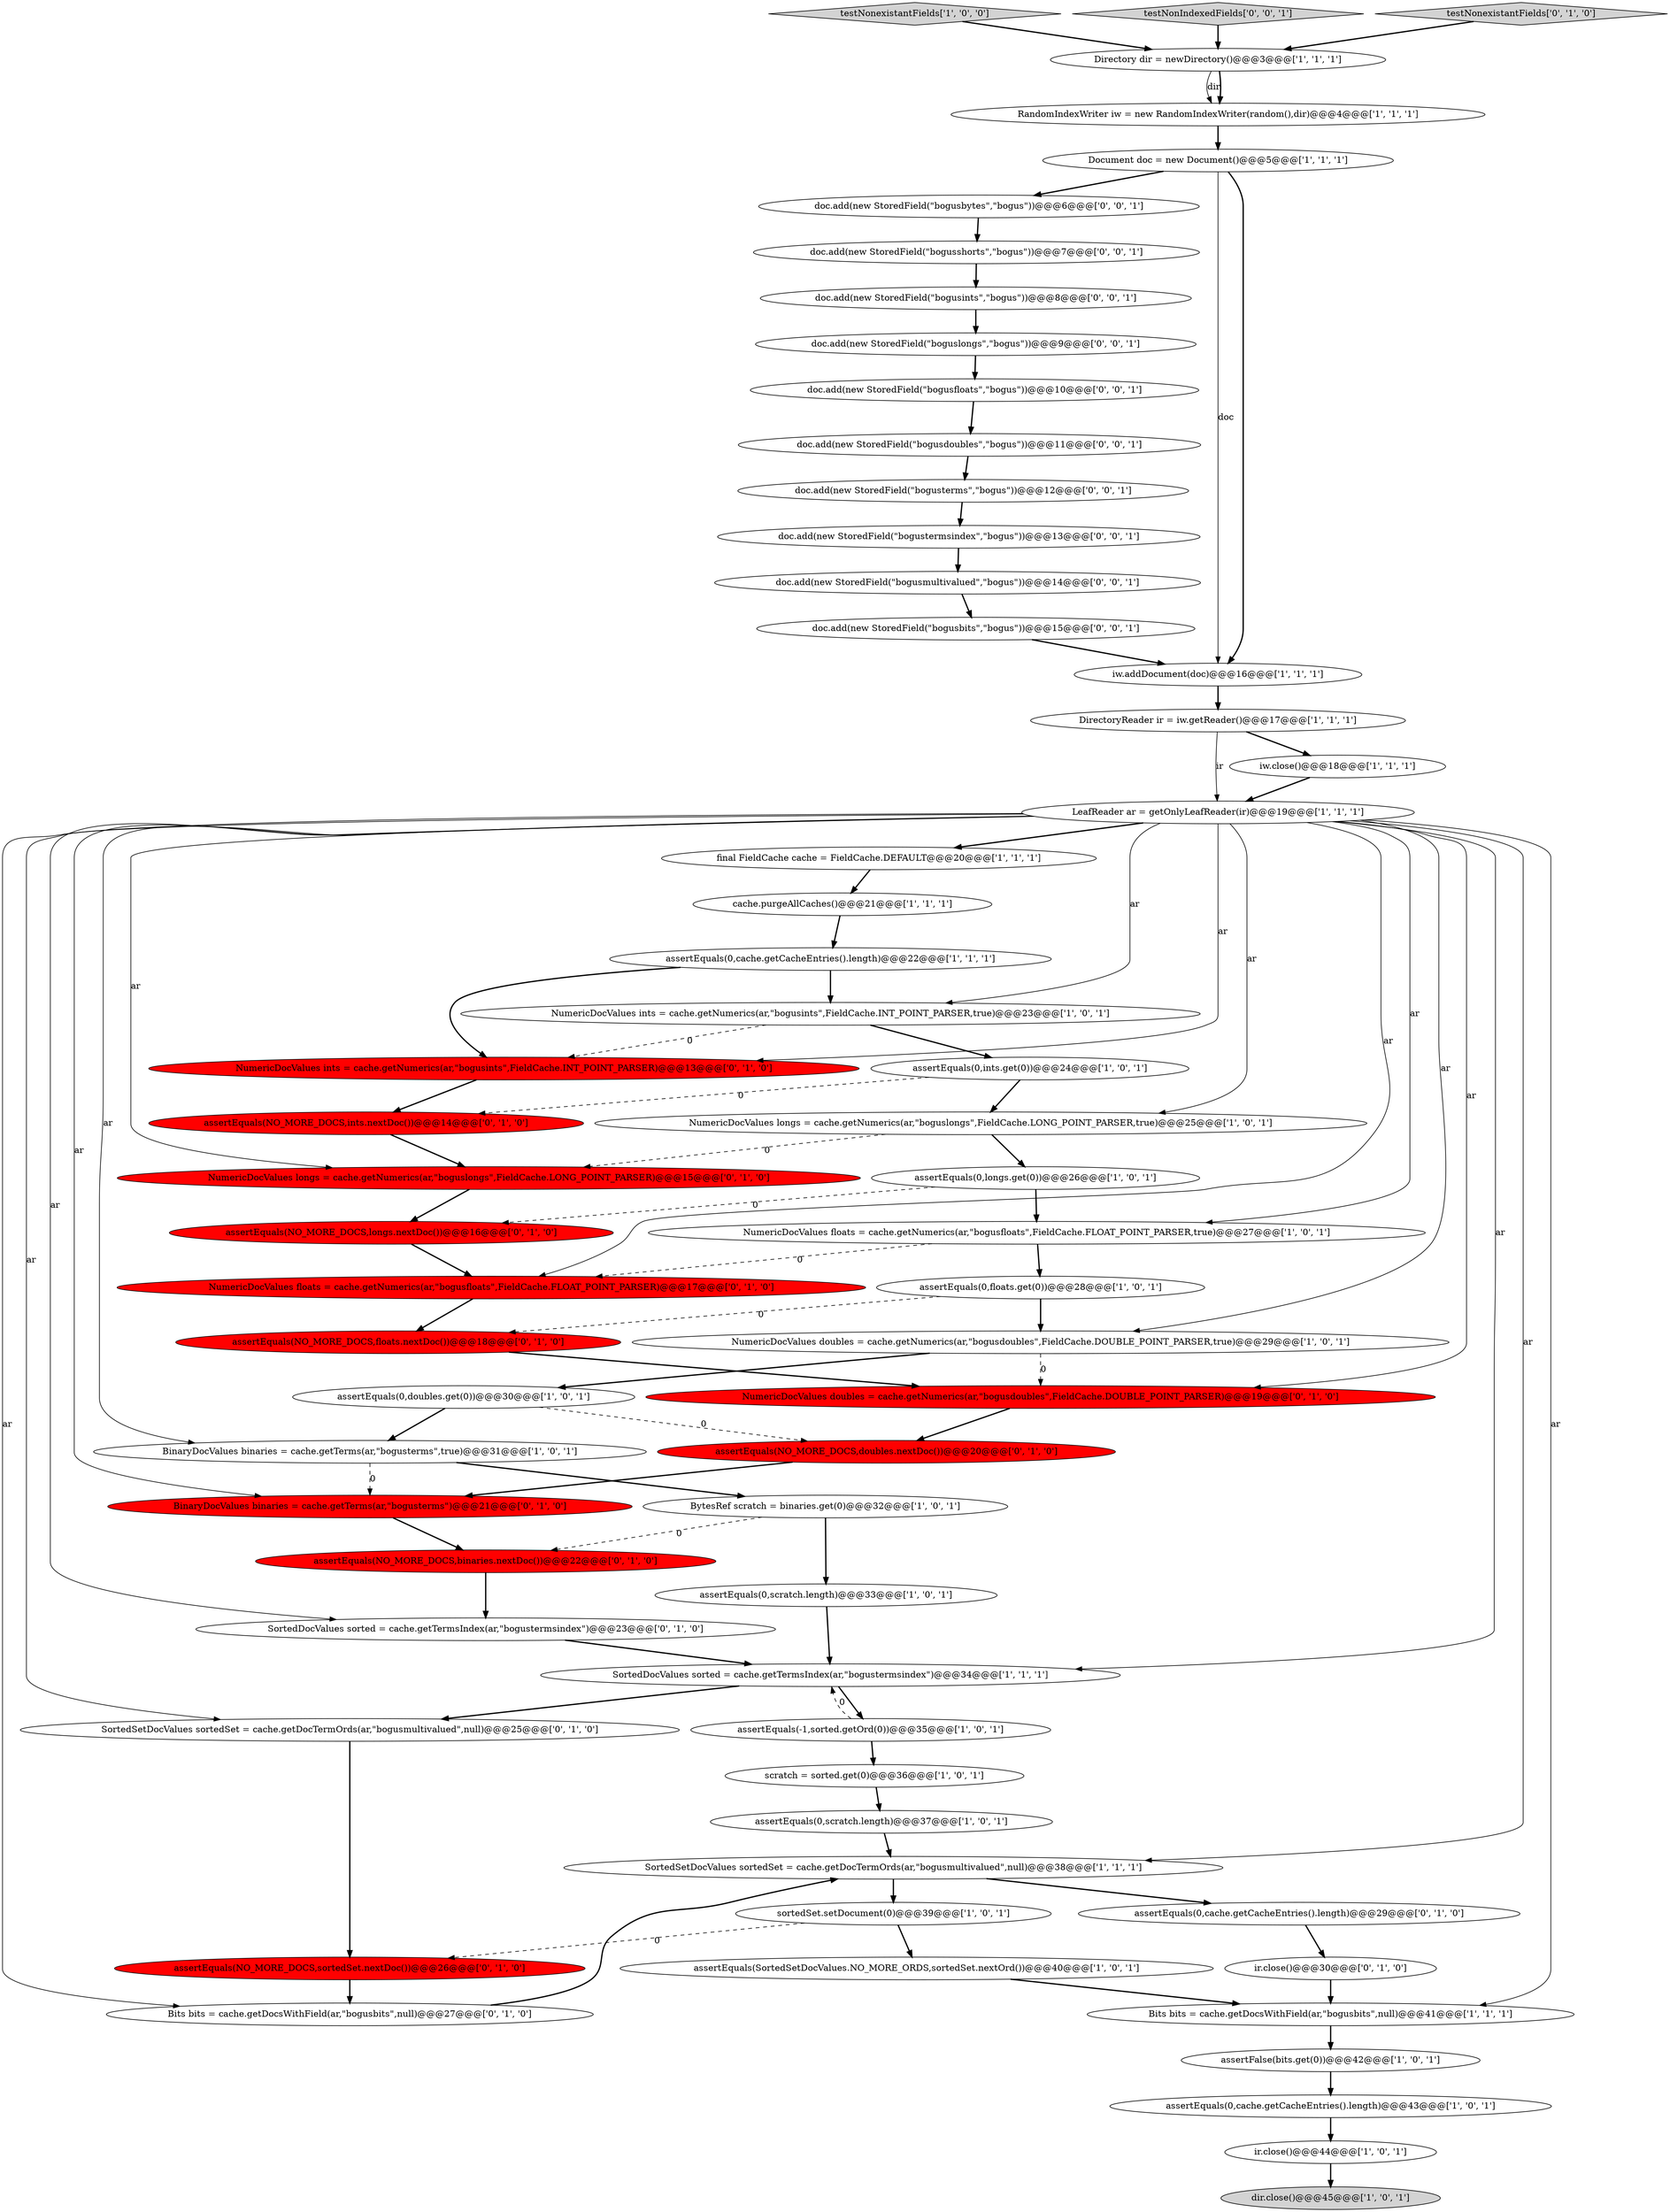 digraph {
20 [style = filled, label = "NumericDocValues floats = cache.getNumerics(ar,\"bogusfloats\",FieldCache.FLOAT_POINT_PARSER,true)@@@27@@@['1', '0', '1']", fillcolor = white, shape = ellipse image = "AAA0AAABBB1BBB"];
55 [style = filled, label = "doc.add(new StoredField(\"bogustermsindex\",\"bogus\"))@@@13@@@['0', '0', '1']", fillcolor = white, shape = ellipse image = "AAA0AAABBB3BBB"];
4 [style = filled, label = "cache.purgeAllCaches()@@@21@@@['1', '1', '1']", fillcolor = white, shape = ellipse image = "AAA0AAABBB1BBB"];
43 [style = filled, label = "assertEquals(NO_MORE_DOCS,sortedSet.nextDoc())@@@26@@@['0', '1', '0']", fillcolor = red, shape = ellipse image = "AAA1AAABBB2BBB"];
48 [style = filled, label = "NumericDocValues doubles = cache.getNumerics(ar,\"bogusdoubles\",FieldCache.DOUBLE_POINT_PARSER)@@@19@@@['0', '1', '0']", fillcolor = red, shape = ellipse image = "AAA1AAABBB2BBB"];
61 [style = filled, label = "doc.add(new StoredField(\"bogusbits\",\"bogus\"))@@@15@@@['0', '0', '1']", fillcolor = white, shape = ellipse image = "AAA0AAABBB3BBB"];
56 [style = filled, label = "doc.add(new StoredField(\"bogusterms\",\"bogus\"))@@@12@@@['0', '0', '1']", fillcolor = white, shape = ellipse image = "AAA0AAABBB3BBB"];
1 [style = filled, label = "DirectoryReader ir = iw.getReader()@@@17@@@['1', '1', '1']", fillcolor = white, shape = ellipse image = "AAA0AAABBB1BBB"];
9 [style = filled, label = "assertEquals(SortedSetDocValues.NO_MORE_ORDS,sortedSet.nextOrd())@@@40@@@['1', '0', '1']", fillcolor = white, shape = ellipse image = "AAA0AAABBB1BBB"];
17 [style = filled, label = "assertFalse(bits.get(0))@@@42@@@['1', '0', '1']", fillcolor = white, shape = ellipse image = "AAA0AAABBB1BBB"];
25 [style = filled, label = "assertEquals(0,cache.getCacheEntries().length)@@@22@@@['1', '1', '1']", fillcolor = white, shape = ellipse image = "AAA0AAABBB1BBB"];
32 [style = filled, label = "assertEquals(0,longs.get(0))@@@26@@@['1', '0', '1']", fillcolor = white, shape = ellipse image = "AAA0AAABBB1BBB"];
47 [style = filled, label = "assertEquals(NO_MORE_DOCS,ints.nextDoc())@@@14@@@['0', '1', '0']", fillcolor = red, shape = ellipse image = "AAA1AAABBB2BBB"];
5 [style = filled, label = "assertEquals(0,ints.get(0))@@@24@@@['1', '0', '1']", fillcolor = white, shape = ellipse image = "AAA0AAABBB1BBB"];
11 [style = filled, label = "Bits bits = cache.getDocsWithField(ar,\"bogusbits\",null)@@@41@@@['1', '1', '1']", fillcolor = white, shape = ellipse image = "AAA0AAABBB1BBB"];
57 [style = filled, label = "doc.add(new StoredField(\"bogusdoubles\",\"bogus\"))@@@11@@@['0', '0', '1']", fillcolor = white, shape = ellipse image = "AAA0AAABBB3BBB"];
6 [style = filled, label = "iw.close()@@@18@@@['1', '1', '1']", fillcolor = white, shape = ellipse image = "AAA0AAABBB1BBB"];
38 [style = filled, label = "assertEquals(NO_MORE_DOCS,binaries.nextDoc())@@@22@@@['0', '1', '0']", fillcolor = red, shape = ellipse image = "AAA1AAABBB2BBB"];
29 [style = filled, label = "assertEquals(0,cache.getCacheEntries().length)@@@43@@@['1', '0', '1']", fillcolor = white, shape = ellipse image = "AAA0AAABBB1BBB"];
31 [style = filled, label = "SortedSetDocValues sortedSet = cache.getDocTermOrds(ar,\"bogusmultivalued\",null)@@@38@@@['1', '1', '1']", fillcolor = white, shape = ellipse image = "AAA0AAABBB1BBB"];
52 [style = filled, label = "doc.add(new StoredField(\"bogusshorts\",\"bogus\"))@@@7@@@['0', '0', '1']", fillcolor = white, shape = ellipse image = "AAA0AAABBB3BBB"];
21 [style = filled, label = "assertEquals(0,scratch.length)@@@37@@@['1', '0', '1']", fillcolor = white, shape = ellipse image = "AAA0AAABBB1BBB"];
42 [style = filled, label = "Bits bits = cache.getDocsWithField(ar,\"bogusbits\",null)@@@27@@@['0', '1', '0']", fillcolor = white, shape = ellipse image = "AAA0AAABBB2BBB"];
45 [style = filled, label = "BinaryDocValues binaries = cache.getTerms(ar,\"bogusterms\")@@@21@@@['0', '1', '0']", fillcolor = red, shape = ellipse image = "AAA1AAABBB2BBB"];
0 [style = filled, label = "assertEquals(-1,sorted.getOrd(0))@@@35@@@['1', '0', '1']", fillcolor = white, shape = ellipse image = "AAA0AAABBB1BBB"];
53 [style = filled, label = "doc.add(new StoredField(\"bogusmultivalued\",\"bogus\"))@@@14@@@['0', '0', '1']", fillcolor = white, shape = ellipse image = "AAA0AAABBB3BBB"];
14 [style = filled, label = "Document doc = new Document()@@@5@@@['1', '1', '1']", fillcolor = white, shape = ellipse image = "AAA0AAABBB1BBB"];
22 [style = filled, label = "BytesRef scratch = binaries.get(0)@@@32@@@['1', '0', '1']", fillcolor = white, shape = ellipse image = "AAA0AAABBB1BBB"];
19 [style = filled, label = "NumericDocValues ints = cache.getNumerics(ar,\"bogusints\",FieldCache.INT_POINT_PARSER,true)@@@23@@@['1', '0', '1']", fillcolor = white, shape = ellipse image = "AAA0AAABBB1BBB"];
8 [style = filled, label = "SortedDocValues sorted = cache.getTermsIndex(ar,\"bogustermsindex\")@@@34@@@['1', '1', '1']", fillcolor = white, shape = ellipse image = "AAA0AAABBB1BBB"];
15 [style = filled, label = "LeafReader ar = getOnlyLeafReader(ir)@@@19@@@['1', '1', '1']", fillcolor = white, shape = ellipse image = "AAA0AAABBB1BBB"];
12 [style = filled, label = "testNonexistantFields['1', '0', '0']", fillcolor = lightgray, shape = diamond image = "AAA0AAABBB1BBB"];
24 [style = filled, label = "assertEquals(0,scratch.length)@@@33@@@['1', '0', '1']", fillcolor = white, shape = ellipse image = "AAA0AAABBB1BBB"];
28 [style = filled, label = "NumericDocValues longs = cache.getNumerics(ar,\"boguslongs\",FieldCache.LONG_POINT_PARSER,true)@@@25@@@['1', '0', '1']", fillcolor = white, shape = ellipse image = "AAA0AAABBB1BBB"];
46 [style = filled, label = "assertEquals(NO_MORE_DOCS,floats.nextDoc())@@@18@@@['0', '1', '0']", fillcolor = red, shape = ellipse image = "AAA1AAABBB2BBB"];
40 [style = filled, label = "SortedSetDocValues sortedSet = cache.getDocTermOrds(ar,\"bogusmultivalued\",null)@@@25@@@['0', '1', '0']", fillcolor = white, shape = ellipse image = "AAA0AAABBB2BBB"];
60 [style = filled, label = "testNonIndexedFields['0', '0', '1']", fillcolor = lightgray, shape = diamond image = "AAA0AAABBB3BBB"];
27 [style = filled, label = "ir.close()@@@44@@@['1', '0', '1']", fillcolor = white, shape = ellipse image = "AAA0AAABBB1BBB"];
35 [style = filled, label = "testNonexistantFields['0', '1', '0']", fillcolor = lightgray, shape = diamond image = "AAA0AAABBB2BBB"];
23 [style = filled, label = "sortedSet.setDocument(0)@@@39@@@['1', '0', '1']", fillcolor = white, shape = ellipse image = "AAA0AAABBB1BBB"];
39 [style = filled, label = "assertEquals(0,cache.getCacheEntries().length)@@@29@@@['0', '1', '0']", fillcolor = white, shape = ellipse image = "AAA0AAABBB2BBB"];
49 [style = filled, label = "NumericDocValues floats = cache.getNumerics(ar,\"bogusfloats\",FieldCache.FLOAT_POINT_PARSER)@@@17@@@['0', '1', '0']", fillcolor = red, shape = ellipse image = "AAA1AAABBB2BBB"];
13 [style = filled, label = "iw.addDocument(doc)@@@16@@@['1', '1', '1']", fillcolor = white, shape = ellipse image = "AAA0AAABBB1BBB"];
16 [style = filled, label = "NumericDocValues doubles = cache.getNumerics(ar,\"bogusdoubles\",FieldCache.DOUBLE_POINT_PARSER,true)@@@29@@@['1', '0', '1']", fillcolor = white, shape = ellipse image = "AAA0AAABBB1BBB"];
33 [style = filled, label = "scratch = sorted.get(0)@@@36@@@['1', '0', '1']", fillcolor = white, shape = ellipse image = "AAA0AAABBB1BBB"];
34 [style = filled, label = "ir.close()@@@30@@@['0', '1', '0']", fillcolor = white, shape = ellipse image = "AAA0AAABBB2BBB"];
37 [style = filled, label = "assertEquals(NO_MORE_DOCS,longs.nextDoc())@@@16@@@['0', '1', '0']", fillcolor = red, shape = ellipse image = "AAA1AAABBB2BBB"];
51 [style = filled, label = "doc.add(new StoredField(\"bogusbytes\",\"bogus\"))@@@6@@@['0', '0', '1']", fillcolor = white, shape = ellipse image = "AAA0AAABBB3BBB"];
44 [style = filled, label = "NumericDocValues ints = cache.getNumerics(ar,\"bogusints\",FieldCache.INT_POINT_PARSER)@@@13@@@['0', '1', '0']", fillcolor = red, shape = ellipse image = "AAA1AAABBB2BBB"];
54 [style = filled, label = "doc.add(new StoredField(\"bogusints\",\"bogus\"))@@@8@@@['0', '0', '1']", fillcolor = white, shape = ellipse image = "AAA0AAABBB3BBB"];
59 [style = filled, label = "doc.add(new StoredField(\"boguslongs\",\"bogus\"))@@@9@@@['0', '0', '1']", fillcolor = white, shape = ellipse image = "AAA0AAABBB3BBB"];
10 [style = filled, label = "Directory dir = newDirectory()@@@3@@@['1', '1', '1']", fillcolor = white, shape = ellipse image = "AAA0AAABBB1BBB"];
3 [style = filled, label = "assertEquals(0,floats.get(0))@@@28@@@['1', '0', '1']", fillcolor = white, shape = ellipse image = "AAA0AAABBB1BBB"];
7 [style = filled, label = "BinaryDocValues binaries = cache.getTerms(ar,\"bogusterms\",true)@@@31@@@['1', '0', '1']", fillcolor = white, shape = ellipse image = "AAA0AAABBB1BBB"];
26 [style = filled, label = "assertEquals(0,doubles.get(0))@@@30@@@['1', '0', '1']", fillcolor = white, shape = ellipse image = "AAA0AAABBB1BBB"];
30 [style = filled, label = "final FieldCache cache = FieldCache.DEFAULT@@@20@@@['1', '1', '1']", fillcolor = white, shape = ellipse image = "AAA0AAABBB1BBB"];
41 [style = filled, label = "assertEquals(NO_MORE_DOCS,doubles.nextDoc())@@@20@@@['0', '1', '0']", fillcolor = red, shape = ellipse image = "AAA1AAABBB2BBB"];
2 [style = filled, label = "dir.close()@@@45@@@['1', '0', '1']", fillcolor = lightgray, shape = ellipse image = "AAA0AAABBB1BBB"];
58 [style = filled, label = "doc.add(new StoredField(\"bogusfloats\",\"bogus\"))@@@10@@@['0', '0', '1']", fillcolor = white, shape = ellipse image = "AAA0AAABBB3BBB"];
36 [style = filled, label = "SortedDocValues sorted = cache.getTermsIndex(ar,\"bogustermsindex\")@@@23@@@['0', '1', '0']", fillcolor = white, shape = ellipse image = "AAA0AAABBB2BBB"];
50 [style = filled, label = "NumericDocValues longs = cache.getNumerics(ar,\"boguslongs\",FieldCache.LONG_POINT_PARSER)@@@15@@@['0', '1', '0']", fillcolor = red, shape = ellipse image = "AAA1AAABBB2BBB"];
18 [style = filled, label = "RandomIndexWriter iw = new RandomIndexWriter(random(),dir)@@@4@@@['1', '1', '1']", fillcolor = white, shape = ellipse image = "AAA0AAABBB1BBB"];
15->48 [style = solid, label="ar"];
9->11 [style = bold, label=""];
4->25 [style = bold, label=""];
37->49 [style = bold, label=""];
43->42 [style = bold, label=""];
14->13 [style = solid, label="doc"];
59->58 [style = bold, label=""];
3->16 [style = bold, label=""];
5->28 [style = bold, label=""];
46->48 [style = bold, label=""];
8->40 [style = bold, label=""];
15->20 [style = solid, label="ar"];
25->44 [style = bold, label=""];
13->1 [style = bold, label=""];
8->0 [style = bold, label=""];
23->43 [style = dashed, label="0"];
19->5 [style = bold, label=""];
10->18 [style = solid, label="dir"];
12->10 [style = bold, label=""];
21->31 [style = bold, label=""];
45->38 [style = bold, label=""];
25->19 [style = bold, label=""];
22->38 [style = dashed, label="0"];
15->49 [style = solid, label="ar"];
41->45 [style = bold, label=""];
35->10 [style = bold, label=""];
44->47 [style = bold, label=""];
32->20 [style = bold, label=""];
15->19 [style = solid, label="ar"];
27->2 [style = bold, label=""];
15->16 [style = solid, label="ar"];
48->41 [style = bold, label=""];
26->7 [style = bold, label=""];
39->34 [style = bold, label=""];
50->37 [style = bold, label=""];
16->26 [style = bold, label=""];
61->13 [style = bold, label=""];
42->31 [style = bold, label=""];
20->3 [style = bold, label=""];
29->27 [style = bold, label=""];
15->8 [style = solid, label="ar"];
16->48 [style = dashed, label="0"];
20->49 [style = dashed, label="0"];
49->46 [style = bold, label=""];
15->42 [style = solid, label="ar"];
54->59 [style = bold, label=""];
15->31 [style = solid, label="ar"];
11->17 [style = bold, label=""];
24->8 [style = bold, label=""];
15->44 [style = solid, label="ar"];
52->54 [style = bold, label=""];
10->18 [style = bold, label=""];
32->37 [style = dashed, label="0"];
58->57 [style = bold, label=""];
3->46 [style = dashed, label="0"];
51->52 [style = bold, label=""];
47->50 [style = bold, label=""];
6->15 [style = bold, label=""];
26->41 [style = dashed, label="0"];
28->32 [style = bold, label=""];
15->50 [style = solid, label="ar"];
7->22 [style = bold, label=""];
1->6 [style = bold, label=""];
7->45 [style = dashed, label="0"];
15->40 [style = solid, label="ar"];
36->8 [style = bold, label=""];
31->39 [style = bold, label=""];
14->13 [style = bold, label=""];
40->43 [style = bold, label=""];
15->7 [style = solid, label="ar"];
15->28 [style = solid, label="ar"];
53->61 [style = bold, label=""];
15->45 [style = solid, label="ar"];
31->23 [style = bold, label=""];
5->47 [style = dashed, label="0"];
15->11 [style = solid, label="ar"];
15->36 [style = solid, label="ar"];
14->51 [style = bold, label=""];
38->36 [style = bold, label=""];
15->30 [style = bold, label=""];
34->11 [style = bold, label=""];
57->56 [style = bold, label=""];
19->44 [style = dashed, label="0"];
1->15 [style = solid, label="ir"];
0->33 [style = bold, label=""];
30->4 [style = bold, label=""];
55->53 [style = bold, label=""];
60->10 [style = bold, label=""];
0->8 [style = dashed, label="0"];
22->24 [style = bold, label=""];
33->21 [style = bold, label=""];
17->29 [style = bold, label=""];
23->9 [style = bold, label=""];
18->14 [style = bold, label=""];
28->50 [style = dashed, label="0"];
56->55 [style = bold, label=""];
}

